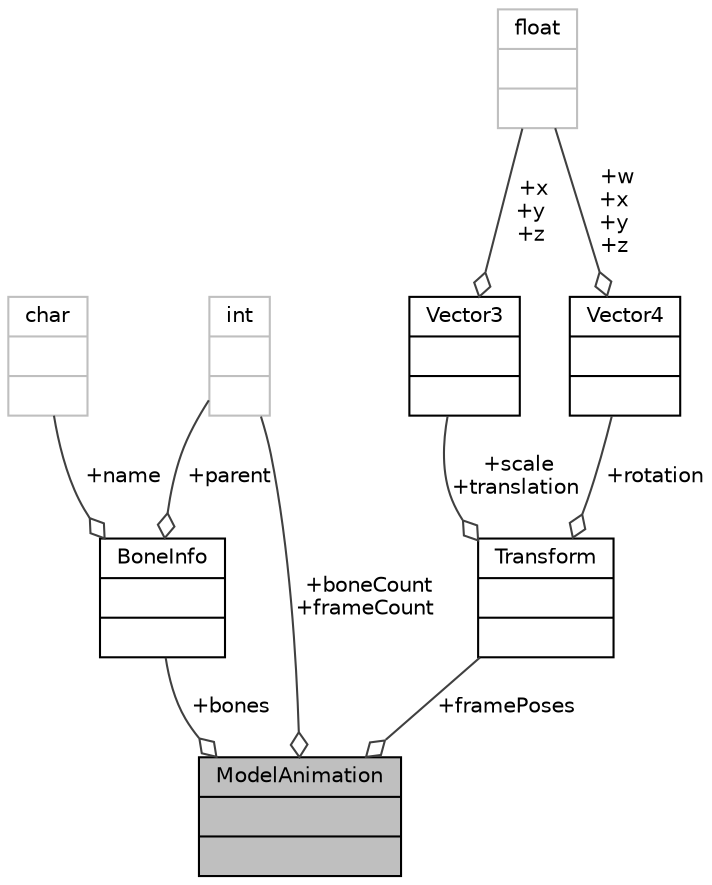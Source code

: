 digraph "ModelAnimation"
{
 // LATEX_PDF_SIZE
  edge [fontname="Helvetica",fontsize="10",labelfontname="Helvetica",labelfontsize="10"];
  node [fontname="Helvetica",fontsize="10",shape=record];
  Node1 [label="{ModelAnimation\n||}",height=0.2,width=0.4,color="black", fillcolor="grey75", style="filled", fontcolor="black",tooltip=" "];
  Node2 -> Node1 [color="grey25",fontsize="10",style="solid",label=" +bones" ,arrowhead="odiamond",fontname="Helvetica"];
  Node2 [label="{BoneInfo\n||}",height=0.2,width=0.4,color="black", fillcolor="white", style="filled",URL="$structBoneInfo.html",tooltip=" "];
  Node3 -> Node2 [color="grey25",fontsize="10",style="solid",label=" +name" ,arrowhead="odiamond",fontname="Helvetica"];
  Node3 [label="{char\n||}",height=0.2,width=0.4,color="grey75", fillcolor="white", style="filled",tooltip=" "];
  Node4 -> Node2 [color="grey25",fontsize="10",style="solid",label=" +parent" ,arrowhead="odiamond",fontname="Helvetica"];
  Node4 [label="{int\n||}",height=0.2,width=0.4,color="grey75", fillcolor="white", style="filled",tooltip=" "];
  Node4 -> Node1 [color="grey25",fontsize="10",style="solid",label=" +boneCount\n+frameCount" ,arrowhead="odiamond",fontname="Helvetica"];
  Node5 -> Node1 [color="grey25",fontsize="10",style="solid",label=" +framePoses" ,arrowhead="odiamond",fontname="Helvetica"];
  Node5 [label="{Transform\n||}",height=0.2,width=0.4,color="black", fillcolor="white", style="filled",URL="$structTransform.html",tooltip=" "];
  Node6 -> Node5 [color="grey25",fontsize="10",style="solid",label=" +scale\n+translation" ,arrowhead="odiamond",fontname="Helvetica"];
  Node6 [label="{Vector3\n||}",height=0.2,width=0.4,color="black", fillcolor="white", style="filled",URL="$structVector3.html",tooltip=" "];
  Node7 -> Node6 [color="grey25",fontsize="10",style="solid",label=" +x\n+y\n+z" ,arrowhead="odiamond",fontname="Helvetica"];
  Node7 [label="{float\n||}",height=0.2,width=0.4,color="grey75", fillcolor="white", style="filled",tooltip=" "];
  Node8 -> Node5 [color="grey25",fontsize="10",style="solid",label=" +rotation" ,arrowhead="odiamond",fontname="Helvetica"];
  Node8 [label="{Vector4\n||}",height=0.2,width=0.4,color="black", fillcolor="white", style="filled",URL="$structVector4.html",tooltip=" "];
  Node7 -> Node8 [color="grey25",fontsize="10",style="solid",label=" +w\n+x\n+y\n+z" ,arrowhead="odiamond",fontname="Helvetica"];
}
